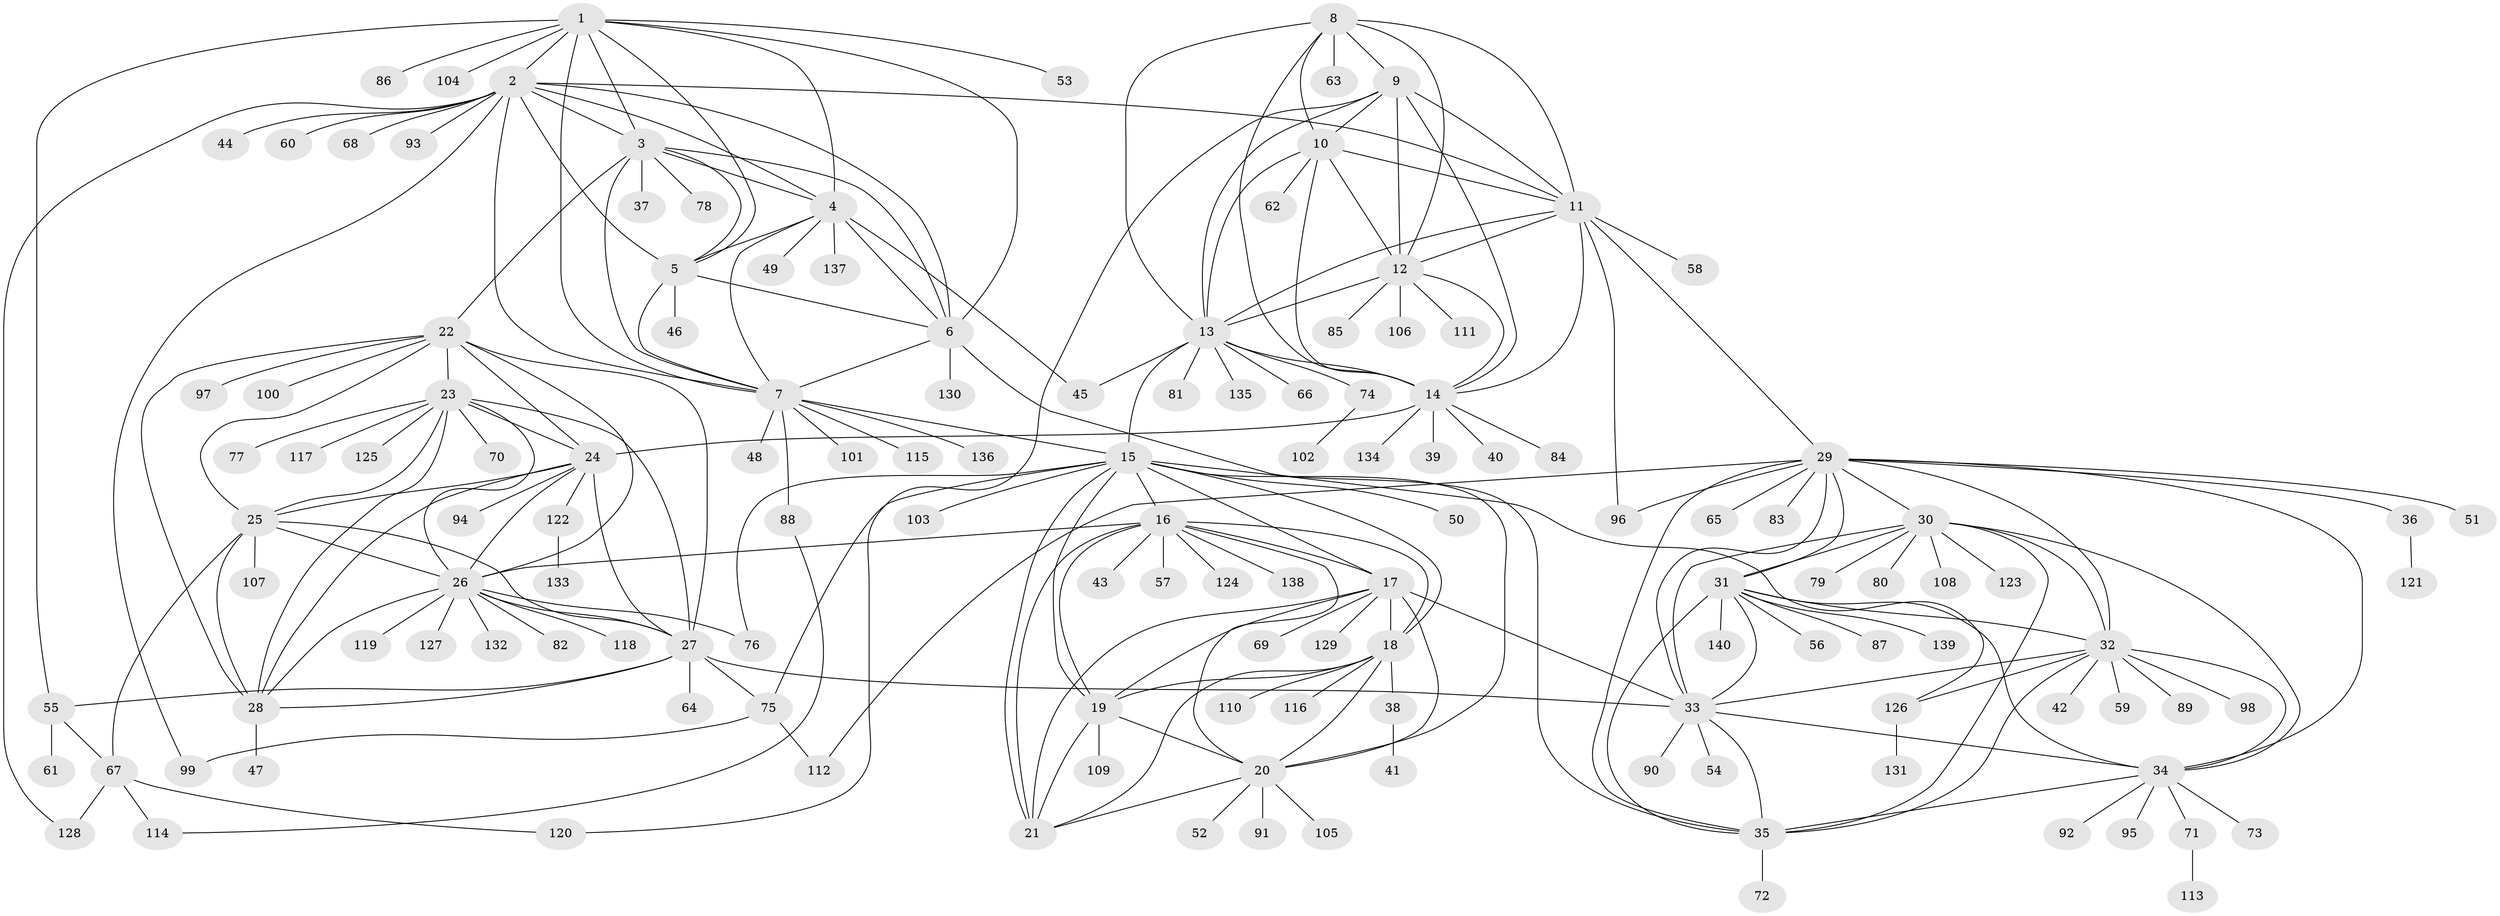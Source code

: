 // Generated by graph-tools (version 1.1) at 2025/37/03/09/25 02:37:40]
// undirected, 140 vertices, 232 edges
graph export_dot {
graph [start="1"]
  node [color=gray90,style=filled];
  1;
  2;
  3;
  4;
  5;
  6;
  7;
  8;
  9;
  10;
  11;
  12;
  13;
  14;
  15;
  16;
  17;
  18;
  19;
  20;
  21;
  22;
  23;
  24;
  25;
  26;
  27;
  28;
  29;
  30;
  31;
  32;
  33;
  34;
  35;
  36;
  37;
  38;
  39;
  40;
  41;
  42;
  43;
  44;
  45;
  46;
  47;
  48;
  49;
  50;
  51;
  52;
  53;
  54;
  55;
  56;
  57;
  58;
  59;
  60;
  61;
  62;
  63;
  64;
  65;
  66;
  67;
  68;
  69;
  70;
  71;
  72;
  73;
  74;
  75;
  76;
  77;
  78;
  79;
  80;
  81;
  82;
  83;
  84;
  85;
  86;
  87;
  88;
  89;
  90;
  91;
  92;
  93;
  94;
  95;
  96;
  97;
  98;
  99;
  100;
  101;
  102;
  103;
  104;
  105;
  106;
  107;
  108;
  109;
  110;
  111;
  112;
  113;
  114;
  115;
  116;
  117;
  118;
  119;
  120;
  121;
  122;
  123;
  124;
  125;
  126;
  127;
  128;
  129;
  130;
  131;
  132;
  133;
  134;
  135;
  136;
  137;
  138;
  139;
  140;
  1 -- 2;
  1 -- 3;
  1 -- 4;
  1 -- 5;
  1 -- 6;
  1 -- 7;
  1 -- 53;
  1 -- 55;
  1 -- 86;
  1 -- 104;
  2 -- 3;
  2 -- 4;
  2 -- 5;
  2 -- 6;
  2 -- 7;
  2 -- 11;
  2 -- 44;
  2 -- 60;
  2 -- 68;
  2 -- 93;
  2 -- 99;
  2 -- 128;
  3 -- 4;
  3 -- 5;
  3 -- 6;
  3 -- 7;
  3 -- 22;
  3 -- 37;
  3 -- 78;
  4 -- 5;
  4 -- 6;
  4 -- 7;
  4 -- 45;
  4 -- 49;
  4 -- 137;
  5 -- 6;
  5 -- 7;
  5 -- 46;
  6 -- 7;
  6 -- 35;
  6 -- 130;
  7 -- 15;
  7 -- 48;
  7 -- 88;
  7 -- 101;
  7 -- 115;
  7 -- 136;
  8 -- 9;
  8 -- 10;
  8 -- 11;
  8 -- 12;
  8 -- 13;
  8 -- 14;
  8 -- 63;
  9 -- 10;
  9 -- 11;
  9 -- 12;
  9 -- 13;
  9 -- 14;
  9 -- 120;
  10 -- 11;
  10 -- 12;
  10 -- 13;
  10 -- 14;
  10 -- 62;
  11 -- 12;
  11 -- 13;
  11 -- 14;
  11 -- 29;
  11 -- 58;
  11 -- 96;
  12 -- 13;
  12 -- 14;
  12 -- 85;
  12 -- 106;
  12 -- 111;
  13 -- 14;
  13 -- 15;
  13 -- 45;
  13 -- 66;
  13 -- 74;
  13 -- 81;
  13 -- 135;
  14 -- 24;
  14 -- 39;
  14 -- 40;
  14 -- 84;
  14 -- 134;
  15 -- 16;
  15 -- 17;
  15 -- 18;
  15 -- 19;
  15 -- 20;
  15 -- 21;
  15 -- 50;
  15 -- 75;
  15 -- 76;
  15 -- 103;
  15 -- 126;
  16 -- 17;
  16 -- 18;
  16 -- 19;
  16 -- 20;
  16 -- 21;
  16 -- 26;
  16 -- 43;
  16 -- 57;
  16 -- 124;
  16 -- 138;
  17 -- 18;
  17 -- 19;
  17 -- 20;
  17 -- 21;
  17 -- 33;
  17 -- 69;
  17 -- 129;
  18 -- 19;
  18 -- 20;
  18 -- 21;
  18 -- 38;
  18 -- 110;
  18 -- 116;
  19 -- 20;
  19 -- 21;
  19 -- 109;
  20 -- 21;
  20 -- 52;
  20 -- 91;
  20 -- 105;
  22 -- 23;
  22 -- 24;
  22 -- 25;
  22 -- 26;
  22 -- 27;
  22 -- 28;
  22 -- 97;
  22 -- 100;
  23 -- 24;
  23 -- 25;
  23 -- 26;
  23 -- 27;
  23 -- 28;
  23 -- 70;
  23 -- 77;
  23 -- 117;
  23 -- 125;
  24 -- 25;
  24 -- 26;
  24 -- 27;
  24 -- 28;
  24 -- 94;
  24 -- 122;
  25 -- 26;
  25 -- 27;
  25 -- 28;
  25 -- 67;
  25 -- 107;
  26 -- 27;
  26 -- 28;
  26 -- 76;
  26 -- 82;
  26 -- 118;
  26 -- 119;
  26 -- 127;
  26 -- 132;
  27 -- 28;
  27 -- 33;
  27 -- 55;
  27 -- 64;
  27 -- 75;
  28 -- 47;
  29 -- 30;
  29 -- 31;
  29 -- 32;
  29 -- 33;
  29 -- 34;
  29 -- 35;
  29 -- 36;
  29 -- 51;
  29 -- 65;
  29 -- 83;
  29 -- 96;
  29 -- 112;
  30 -- 31;
  30 -- 32;
  30 -- 33;
  30 -- 34;
  30 -- 35;
  30 -- 79;
  30 -- 80;
  30 -- 108;
  30 -- 123;
  31 -- 32;
  31 -- 33;
  31 -- 34;
  31 -- 35;
  31 -- 56;
  31 -- 87;
  31 -- 139;
  31 -- 140;
  32 -- 33;
  32 -- 34;
  32 -- 35;
  32 -- 42;
  32 -- 59;
  32 -- 89;
  32 -- 98;
  32 -- 126;
  33 -- 34;
  33 -- 35;
  33 -- 54;
  33 -- 90;
  34 -- 35;
  34 -- 71;
  34 -- 73;
  34 -- 92;
  34 -- 95;
  35 -- 72;
  36 -- 121;
  38 -- 41;
  55 -- 61;
  55 -- 67;
  67 -- 114;
  67 -- 120;
  67 -- 128;
  71 -- 113;
  74 -- 102;
  75 -- 99;
  75 -- 112;
  88 -- 114;
  122 -- 133;
  126 -- 131;
}
